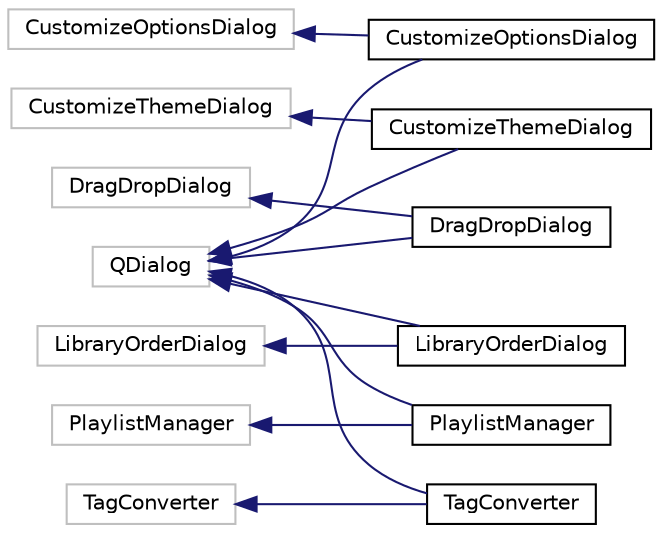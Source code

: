 digraph "Graphical Class Hierarchy"
{
  edge [fontname="Helvetica",fontsize="10",labelfontname="Helvetica",labelfontsize="10"];
  node [fontname="Helvetica",fontsize="10",shape=record];
  rankdir="LR";
  Node1 [label="CustomizeOptionsDialog",height=0.2,width=0.4,color="grey75", fillcolor="white", style="filled"];
  Node1 -> Node2 [dir="back",color="midnightblue",fontsize="10",style="solid",fontname="Helvetica"];
  Node2 [label="CustomizeOptionsDialog",height=0.2,width=0.4,color="black", fillcolor="white", style="filled",URL="$class_customize_options_dialog.html"];
  Node3 [label="CustomizeThemeDialog",height=0.2,width=0.4,color="grey75", fillcolor="white", style="filled"];
  Node3 -> Node4 [dir="back",color="midnightblue",fontsize="10",style="solid",fontname="Helvetica"];
  Node4 [label="CustomizeThemeDialog",height=0.2,width=0.4,color="black", fillcolor="white", style="filled",URL="$class_customize_theme_dialog.html"];
  Node5 [label="DragDropDialog",height=0.2,width=0.4,color="grey75", fillcolor="white", style="filled"];
  Node5 -> Node6 [dir="back",color="midnightblue",fontsize="10",style="solid",fontname="Helvetica"];
  Node6 [label="DragDropDialog",height=0.2,width=0.4,color="black", fillcolor="white", style="filled",URL="$class_drag_drop_dialog.html"];
  Node7 [label="LibraryOrderDialog",height=0.2,width=0.4,color="grey75", fillcolor="white", style="filled"];
  Node7 -> Node8 [dir="back",color="midnightblue",fontsize="10",style="solid",fontname="Helvetica"];
  Node8 [label="LibraryOrderDialog",height=0.2,width=0.4,color="black", fillcolor="white", style="filled",URL="$class_library_order_dialog.html"];
  Node9 [label="PlaylistManager",height=0.2,width=0.4,color="grey75", fillcolor="white", style="filled"];
  Node9 -> Node10 [dir="back",color="midnightblue",fontsize="10",style="solid",fontname="Helvetica"];
  Node10 [label="PlaylistManager",height=0.2,width=0.4,color="black", fillcolor="white", style="filled",URL="$class_playlist_manager.html"];
  Node11 [label="QDialog",height=0.2,width=0.4,color="grey75", fillcolor="white", style="filled"];
  Node11 -> Node2 [dir="back",color="midnightblue",fontsize="10",style="solid",fontname="Helvetica"];
  Node11 -> Node4 [dir="back",color="midnightblue",fontsize="10",style="solid",fontname="Helvetica"];
  Node11 -> Node6 [dir="back",color="midnightblue",fontsize="10",style="solid",fontname="Helvetica"];
  Node11 -> Node8 [dir="back",color="midnightblue",fontsize="10",style="solid",fontname="Helvetica"];
  Node11 -> Node10 [dir="back",color="midnightblue",fontsize="10",style="solid",fontname="Helvetica"];
  Node11 -> Node12 [dir="back",color="midnightblue",fontsize="10",style="solid",fontname="Helvetica"];
  Node12 [label="TagConverter",height=0.2,width=0.4,color="black", fillcolor="white", style="filled",URL="$class_tag_converter.html"];
  Node13 [label="TagConverter",height=0.2,width=0.4,color="grey75", fillcolor="white", style="filled"];
  Node13 -> Node12 [dir="back",color="midnightblue",fontsize="10",style="solid",fontname="Helvetica"];
}

